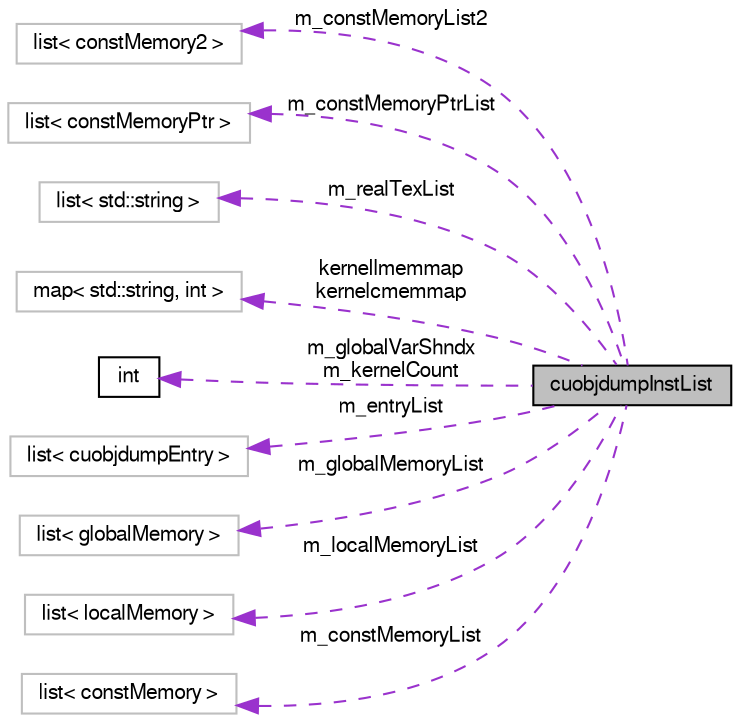 digraph G
{
  bgcolor="transparent";
  edge [fontname="FreeSans",fontsize="10",labelfontname="FreeSans",labelfontsize="10"];
  node [fontname="FreeSans",fontsize="10",shape=record];
  rankdir=LR;
  Node1 [label="cuobjdumpInstList",height=0.2,width=0.4,color="black", fillcolor="grey75", style="filled" fontcolor="black"];
  Node2 -> Node1 [dir=back,color="darkorchid3",fontsize="10",style="dashed",label="m_constMemoryList2",fontname="FreeSans"];
  Node2 [label="list\< constMemory2 \>",height=0.2,width=0.4,color="grey75"];
  Node3 -> Node1 [dir=back,color="darkorchid3",fontsize="10",style="dashed",label="m_constMemoryPtrList",fontname="FreeSans"];
  Node3 [label="list\< constMemoryPtr \>",height=0.2,width=0.4,color="grey75"];
  Node4 -> Node1 [dir=back,color="darkorchid3",fontsize="10",style="dashed",label="m_realTexList",fontname="FreeSans"];
  Node4 [label="list\< std::string \>",height=0.2,width=0.4,color="grey75"];
  Node5 -> Node1 [dir=back,color="darkorchid3",fontsize="10",style="dashed",label="kernellmemmap\nkernelcmemmap",fontname="FreeSans"];
  Node5 [label="map\< std::string, int \>",height=0.2,width=0.4,color="grey75"];
  Node6 -> Node1 [dir=back,color="darkorchid3",fontsize="10",style="dashed",label="m_globalVarShndx\nm_kernelCount",fontname="FreeSans"];
  Node6 [label="int",height=0.2,width=0.4,color="black",URL="$classint.html"];
  Node7 -> Node1 [dir=back,color="darkorchid3",fontsize="10",style="dashed",label="m_entryList",fontname="FreeSans"];
  Node7 [label="list\< cuobjdumpEntry \>",height=0.2,width=0.4,color="grey75"];
  Node8 -> Node1 [dir=back,color="darkorchid3",fontsize="10",style="dashed",label="m_globalMemoryList",fontname="FreeSans"];
  Node8 [label="list\< globalMemory \>",height=0.2,width=0.4,color="grey75"];
  Node9 -> Node1 [dir=back,color="darkorchid3",fontsize="10",style="dashed",label="m_localMemoryList",fontname="FreeSans"];
  Node9 [label="list\< localMemory \>",height=0.2,width=0.4,color="grey75"];
  Node10 -> Node1 [dir=back,color="darkorchid3",fontsize="10",style="dashed",label="m_constMemoryList",fontname="FreeSans"];
  Node10 [label="list\< constMemory \>",height=0.2,width=0.4,color="grey75"];
}
